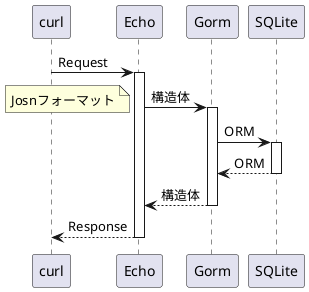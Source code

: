 @startuml
' 変数定義
Participant curl as FE
Participant Echo as BE
Participant Gorm as OR
Participant SQLite as DB

' シーケンス
FE -> BE : Request
activate BE
    BE -> OR : 構造体
    note left
    Josnフォーマット
    end note
    activate OR
        OR -> DB : ORM
        activate DB
        DB --> OR : ORM
        deactivate DB
    OR --> BE : 構造体
    deactivate OR
BE --> FE : Response
deactivate BE

@enduml
